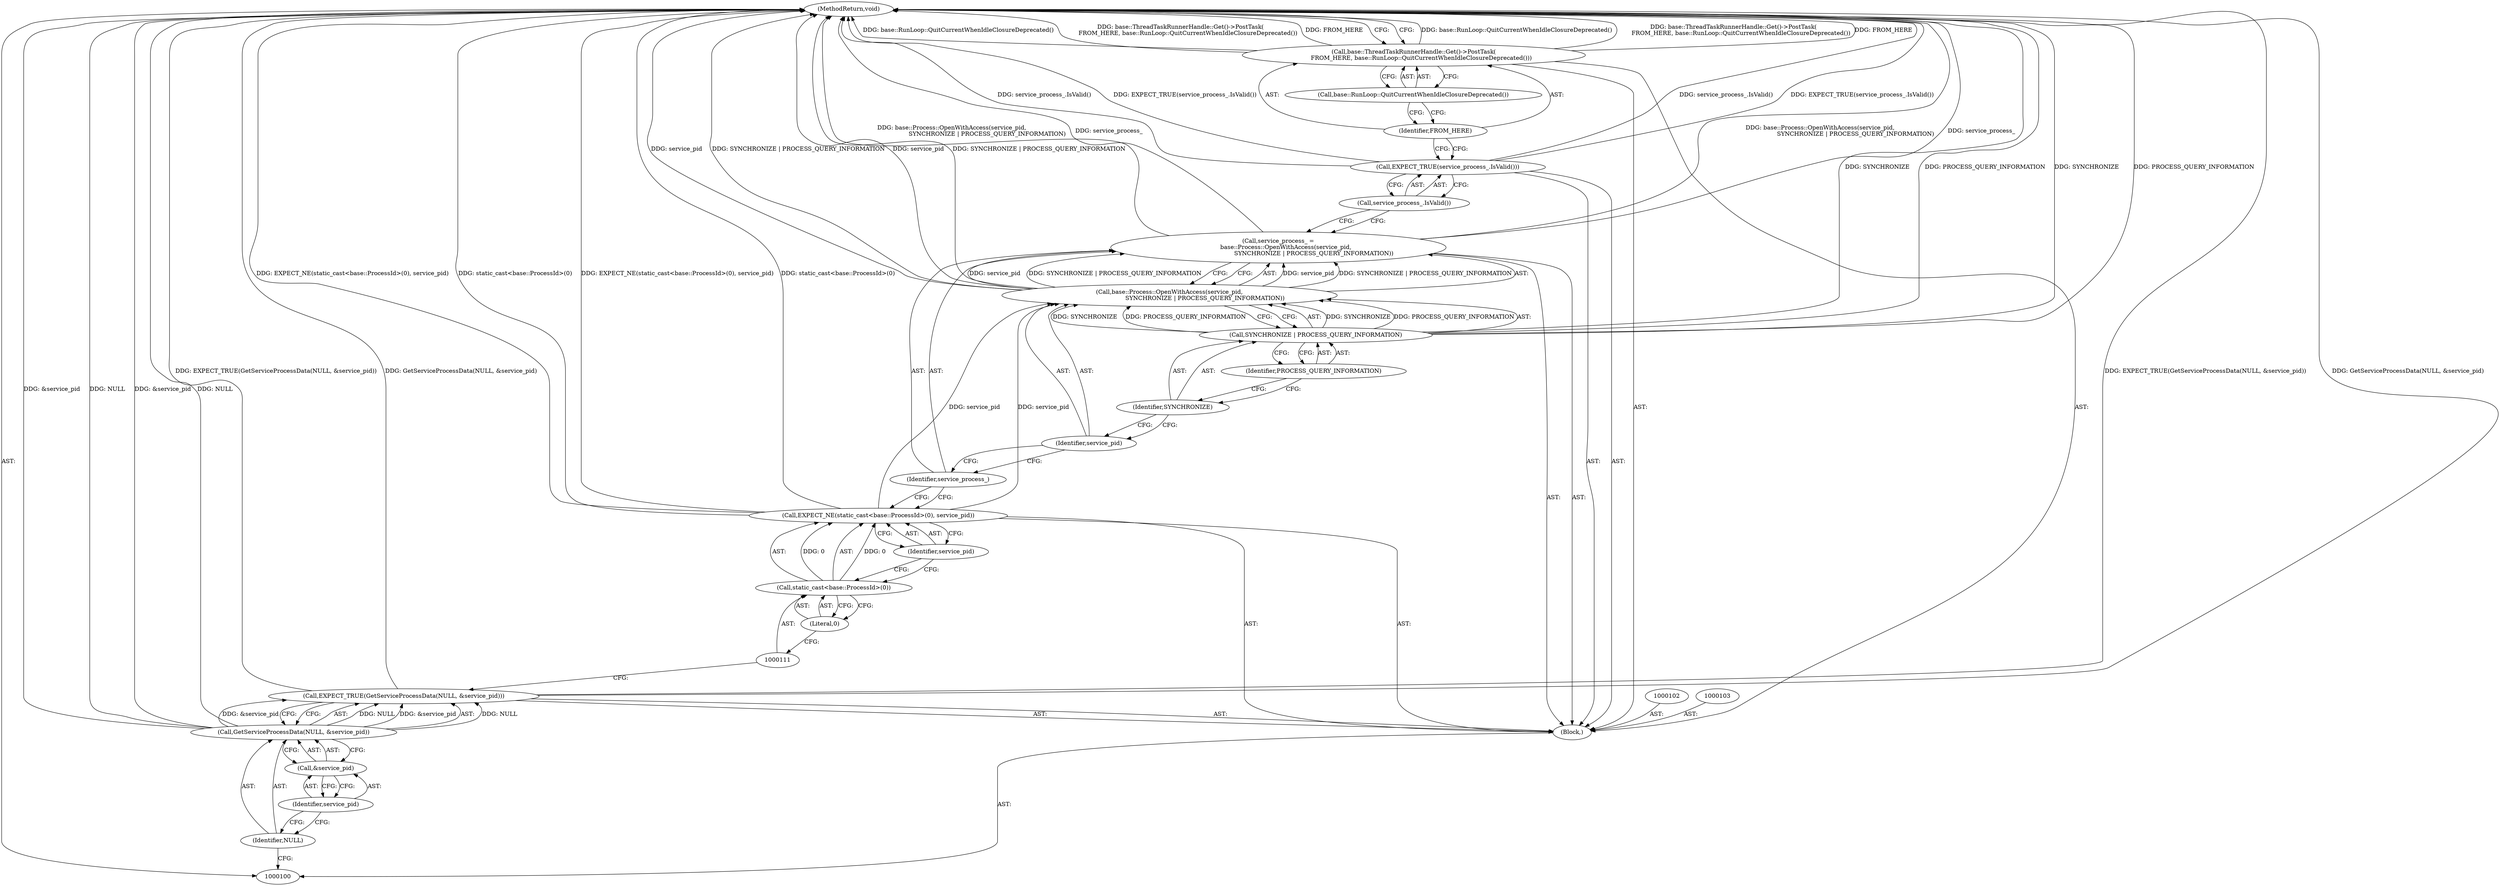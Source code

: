 digraph "1_Chrome_53262b5285efbbfdbbcc17fbf5200890f1ee295c_4" {
"1000126" [label="(MethodReturn,void)"];
"1000101" [label="(Block,)"];
"1000122" [label="(Call,service_process_.IsValid())"];
"1000121" [label="(Call,EXPECT_TRUE(service_process_.IsValid()))"];
"1000123" [label="(Call,base::ThreadTaskRunnerHandle::Get()->PostTask(\n        FROM_HERE, base::RunLoop::QuitCurrentWhenIdleClosureDeprecated()))"];
"1000125" [label="(Call,base::RunLoop::QuitCurrentWhenIdleClosureDeprecated())"];
"1000124" [label="(Identifier,FROM_HERE)"];
"1000105" [label="(Call,GetServiceProcessData(NULL, &service_pid))"];
"1000106" [label="(Identifier,NULL)"];
"1000107" [label="(Call,&service_pid)"];
"1000108" [label="(Identifier,service_pid)"];
"1000104" [label="(Call,EXPECT_TRUE(GetServiceProcessData(NULL, &service_pid)))"];
"1000110" [label="(Call,static_cast<base::ProcessId>(0))"];
"1000109" [label="(Call,EXPECT_NE(static_cast<base::ProcessId>(0), service_pid))"];
"1000112" [label="(Literal,0)"];
"1000113" [label="(Identifier,service_pid)"];
"1000114" [label="(Call,service_process_ =\n        base::Process::OpenWithAccess(service_pid,\n                                      SYNCHRONIZE | PROCESS_QUERY_INFORMATION))"];
"1000115" [label="(Identifier,service_process_)"];
"1000117" [label="(Identifier,service_pid)"];
"1000116" [label="(Call,base::Process::OpenWithAccess(service_pid,\n                                      SYNCHRONIZE | PROCESS_QUERY_INFORMATION))"];
"1000118" [label="(Call,SYNCHRONIZE | PROCESS_QUERY_INFORMATION)"];
"1000119" [label="(Identifier,SYNCHRONIZE)"];
"1000120" [label="(Identifier,PROCESS_QUERY_INFORMATION)"];
"1000126" -> "1000100"  [label="AST: "];
"1000126" -> "1000123"  [label="CFG: "];
"1000116" -> "1000126"  [label="DDG: service_pid"];
"1000116" -> "1000126"  [label="DDG: SYNCHRONIZE | PROCESS_QUERY_INFORMATION"];
"1000123" -> "1000126"  [label="DDG: base::RunLoop::QuitCurrentWhenIdleClosureDeprecated()"];
"1000123" -> "1000126"  [label="DDG: base::ThreadTaskRunnerHandle::Get()->PostTask(\n        FROM_HERE, base::RunLoop::QuitCurrentWhenIdleClosureDeprecated())"];
"1000123" -> "1000126"  [label="DDG: FROM_HERE"];
"1000105" -> "1000126"  [label="DDG: &service_pid"];
"1000105" -> "1000126"  [label="DDG: NULL"];
"1000104" -> "1000126"  [label="DDG: EXPECT_TRUE(GetServiceProcessData(NULL, &service_pid))"];
"1000104" -> "1000126"  [label="DDG: GetServiceProcessData(NULL, &service_pid)"];
"1000121" -> "1000126"  [label="DDG: service_process_.IsValid()"];
"1000121" -> "1000126"  [label="DDG: EXPECT_TRUE(service_process_.IsValid())"];
"1000118" -> "1000126"  [label="DDG: SYNCHRONIZE"];
"1000118" -> "1000126"  [label="DDG: PROCESS_QUERY_INFORMATION"];
"1000114" -> "1000126"  [label="DDG: base::Process::OpenWithAccess(service_pid,\n                                      SYNCHRONIZE | PROCESS_QUERY_INFORMATION)"];
"1000114" -> "1000126"  [label="DDG: service_process_"];
"1000109" -> "1000126"  [label="DDG: static_cast<base::ProcessId>(0)"];
"1000109" -> "1000126"  [label="DDG: EXPECT_NE(static_cast<base::ProcessId>(0), service_pid)"];
"1000101" -> "1000100"  [label="AST: "];
"1000102" -> "1000101"  [label="AST: "];
"1000103" -> "1000101"  [label="AST: "];
"1000104" -> "1000101"  [label="AST: "];
"1000109" -> "1000101"  [label="AST: "];
"1000114" -> "1000101"  [label="AST: "];
"1000121" -> "1000101"  [label="AST: "];
"1000123" -> "1000101"  [label="AST: "];
"1000122" -> "1000121"  [label="AST: "];
"1000122" -> "1000114"  [label="CFG: "];
"1000121" -> "1000122"  [label="CFG: "];
"1000121" -> "1000101"  [label="AST: "];
"1000121" -> "1000122"  [label="CFG: "];
"1000122" -> "1000121"  [label="AST: "];
"1000124" -> "1000121"  [label="CFG: "];
"1000121" -> "1000126"  [label="DDG: service_process_.IsValid()"];
"1000121" -> "1000126"  [label="DDG: EXPECT_TRUE(service_process_.IsValid())"];
"1000123" -> "1000101"  [label="AST: "];
"1000123" -> "1000125"  [label="CFG: "];
"1000124" -> "1000123"  [label="AST: "];
"1000125" -> "1000123"  [label="AST: "];
"1000126" -> "1000123"  [label="CFG: "];
"1000123" -> "1000126"  [label="DDG: base::RunLoop::QuitCurrentWhenIdleClosureDeprecated()"];
"1000123" -> "1000126"  [label="DDG: base::ThreadTaskRunnerHandle::Get()->PostTask(\n        FROM_HERE, base::RunLoop::QuitCurrentWhenIdleClosureDeprecated())"];
"1000123" -> "1000126"  [label="DDG: FROM_HERE"];
"1000125" -> "1000123"  [label="AST: "];
"1000125" -> "1000124"  [label="CFG: "];
"1000123" -> "1000125"  [label="CFG: "];
"1000124" -> "1000123"  [label="AST: "];
"1000124" -> "1000121"  [label="CFG: "];
"1000125" -> "1000124"  [label="CFG: "];
"1000105" -> "1000104"  [label="AST: "];
"1000105" -> "1000107"  [label="CFG: "];
"1000106" -> "1000105"  [label="AST: "];
"1000107" -> "1000105"  [label="AST: "];
"1000104" -> "1000105"  [label="CFG: "];
"1000105" -> "1000126"  [label="DDG: &service_pid"];
"1000105" -> "1000126"  [label="DDG: NULL"];
"1000105" -> "1000104"  [label="DDG: NULL"];
"1000105" -> "1000104"  [label="DDG: &service_pid"];
"1000106" -> "1000105"  [label="AST: "];
"1000106" -> "1000100"  [label="CFG: "];
"1000108" -> "1000106"  [label="CFG: "];
"1000107" -> "1000105"  [label="AST: "];
"1000107" -> "1000108"  [label="CFG: "];
"1000108" -> "1000107"  [label="AST: "];
"1000105" -> "1000107"  [label="CFG: "];
"1000108" -> "1000107"  [label="AST: "];
"1000108" -> "1000106"  [label="CFG: "];
"1000107" -> "1000108"  [label="CFG: "];
"1000104" -> "1000101"  [label="AST: "];
"1000104" -> "1000105"  [label="CFG: "];
"1000105" -> "1000104"  [label="AST: "];
"1000111" -> "1000104"  [label="CFG: "];
"1000104" -> "1000126"  [label="DDG: EXPECT_TRUE(GetServiceProcessData(NULL, &service_pid))"];
"1000104" -> "1000126"  [label="DDG: GetServiceProcessData(NULL, &service_pid)"];
"1000105" -> "1000104"  [label="DDG: NULL"];
"1000105" -> "1000104"  [label="DDG: &service_pid"];
"1000110" -> "1000109"  [label="AST: "];
"1000110" -> "1000112"  [label="CFG: "];
"1000111" -> "1000110"  [label="AST: "];
"1000112" -> "1000110"  [label="AST: "];
"1000113" -> "1000110"  [label="CFG: "];
"1000110" -> "1000109"  [label="DDG: 0"];
"1000109" -> "1000101"  [label="AST: "];
"1000109" -> "1000113"  [label="CFG: "];
"1000110" -> "1000109"  [label="AST: "];
"1000113" -> "1000109"  [label="AST: "];
"1000115" -> "1000109"  [label="CFG: "];
"1000109" -> "1000126"  [label="DDG: static_cast<base::ProcessId>(0)"];
"1000109" -> "1000126"  [label="DDG: EXPECT_NE(static_cast<base::ProcessId>(0), service_pid)"];
"1000110" -> "1000109"  [label="DDG: 0"];
"1000109" -> "1000116"  [label="DDG: service_pid"];
"1000112" -> "1000110"  [label="AST: "];
"1000112" -> "1000111"  [label="CFG: "];
"1000110" -> "1000112"  [label="CFG: "];
"1000113" -> "1000109"  [label="AST: "];
"1000113" -> "1000110"  [label="CFG: "];
"1000109" -> "1000113"  [label="CFG: "];
"1000114" -> "1000101"  [label="AST: "];
"1000114" -> "1000116"  [label="CFG: "];
"1000115" -> "1000114"  [label="AST: "];
"1000116" -> "1000114"  [label="AST: "];
"1000122" -> "1000114"  [label="CFG: "];
"1000114" -> "1000126"  [label="DDG: base::Process::OpenWithAccess(service_pid,\n                                      SYNCHRONIZE | PROCESS_QUERY_INFORMATION)"];
"1000114" -> "1000126"  [label="DDG: service_process_"];
"1000116" -> "1000114"  [label="DDG: service_pid"];
"1000116" -> "1000114"  [label="DDG: SYNCHRONIZE | PROCESS_QUERY_INFORMATION"];
"1000115" -> "1000114"  [label="AST: "];
"1000115" -> "1000109"  [label="CFG: "];
"1000117" -> "1000115"  [label="CFG: "];
"1000117" -> "1000116"  [label="AST: "];
"1000117" -> "1000115"  [label="CFG: "];
"1000119" -> "1000117"  [label="CFG: "];
"1000116" -> "1000114"  [label="AST: "];
"1000116" -> "1000118"  [label="CFG: "];
"1000117" -> "1000116"  [label="AST: "];
"1000118" -> "1000116"  [label="AST: "];
"1000114" -> "1000116"  [label="CFG: "];
"1000116" -> "1000126"  [label="DDG: service_pid"];
"1000116" -> "1000126"  [label="DDG: SYNCHRONIZE | PROCESS_QUERY_INFORMATION"];
"1000116" -> "1000114"  [label="DDG: service_pid"];
"1000116" -> "1000114"  [label="DDG: SYNCHRONIZE | PROCESS_QUERY_INFORMATION"];
"1000109" -> "1000116"  [label="DDG: service_pid"];
"1000118" -> "1000116"  [label="DDG: SYNCHRONIZE"];
"1000118" -> "1000116"  [label="DDG: PROCESS_QUERY_INFORMATION"];
"1000118" -> "1000116"  [label="AST: "];
"1000118" -> "1000120"  [label="CFG: "];
"1000119" -> "1000118"  [label="AST: "];
"1000120" -> "1000118"  [label="AST: "];
"1000116" -> "1000118"  [label="CFG: "];
"1000118" -> "1000126"  [label="DDG: SYNCHRONIZE"];
"1000118" -> "1000126"  [label="DDG: PROCESS_QUERY_INFORMATION"];
"1000118" -> "1000116"  [label="DDG: SYNCHRONIZE"];
"1000118" -> "1000116"  [label="DDG: PROCESS_QUERY_INFORMATION"];
"1000119" -> "1000118"  [label="AST: "];
"1000119" -> "1000117"  [label="CFG: "];
"1000120" -> "1000119"  [label="CFG: "];
"1000120" -> "1000118"  [label="AST: "];
"1000120" -> "1000119"  [label="CFG: "];
"1000118" -> "1000120"  [label="CFG: "];
}
